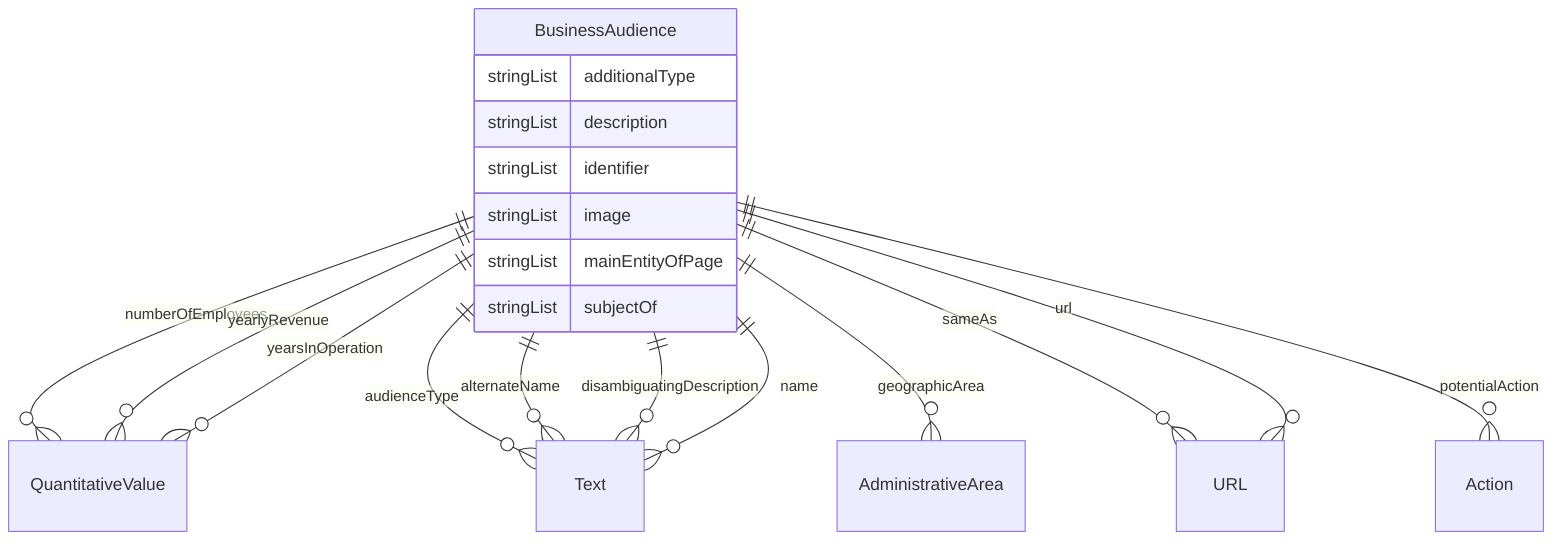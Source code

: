 erDiagram
BusinessAudience {
    stringList additionalType  
    stringList description  
    stringList identifier  
    stringList image  
    stringList mainEntityOfPage  
    stringList subjectOf  
}

BusinessAudience ||--}o QuantitativeValue : "numberOfEmployees"
BusinessAudience ||--}o QuantitativeValue : "yearlyRevenue"
BusinessAudience ||--}o QuantitativeValue : "yearsInOperation"
BusinessAudience ||--}o Text : "audienceType"
BusinessAudience ||--}o AdministrativeArea : "geographicArea"
BusinessAudience ||--}o Text : "alternateName"
BusinessAudience ||--}o Text : "disambiguatingDescription"
BusinessAudience ||--}o Text : "name"
BusinessAudience ||--}o URL : "sameAs"
BusinessAudience ||--}o Action : "potentialAction"
BusinessAudience ||--}o URL : "url"